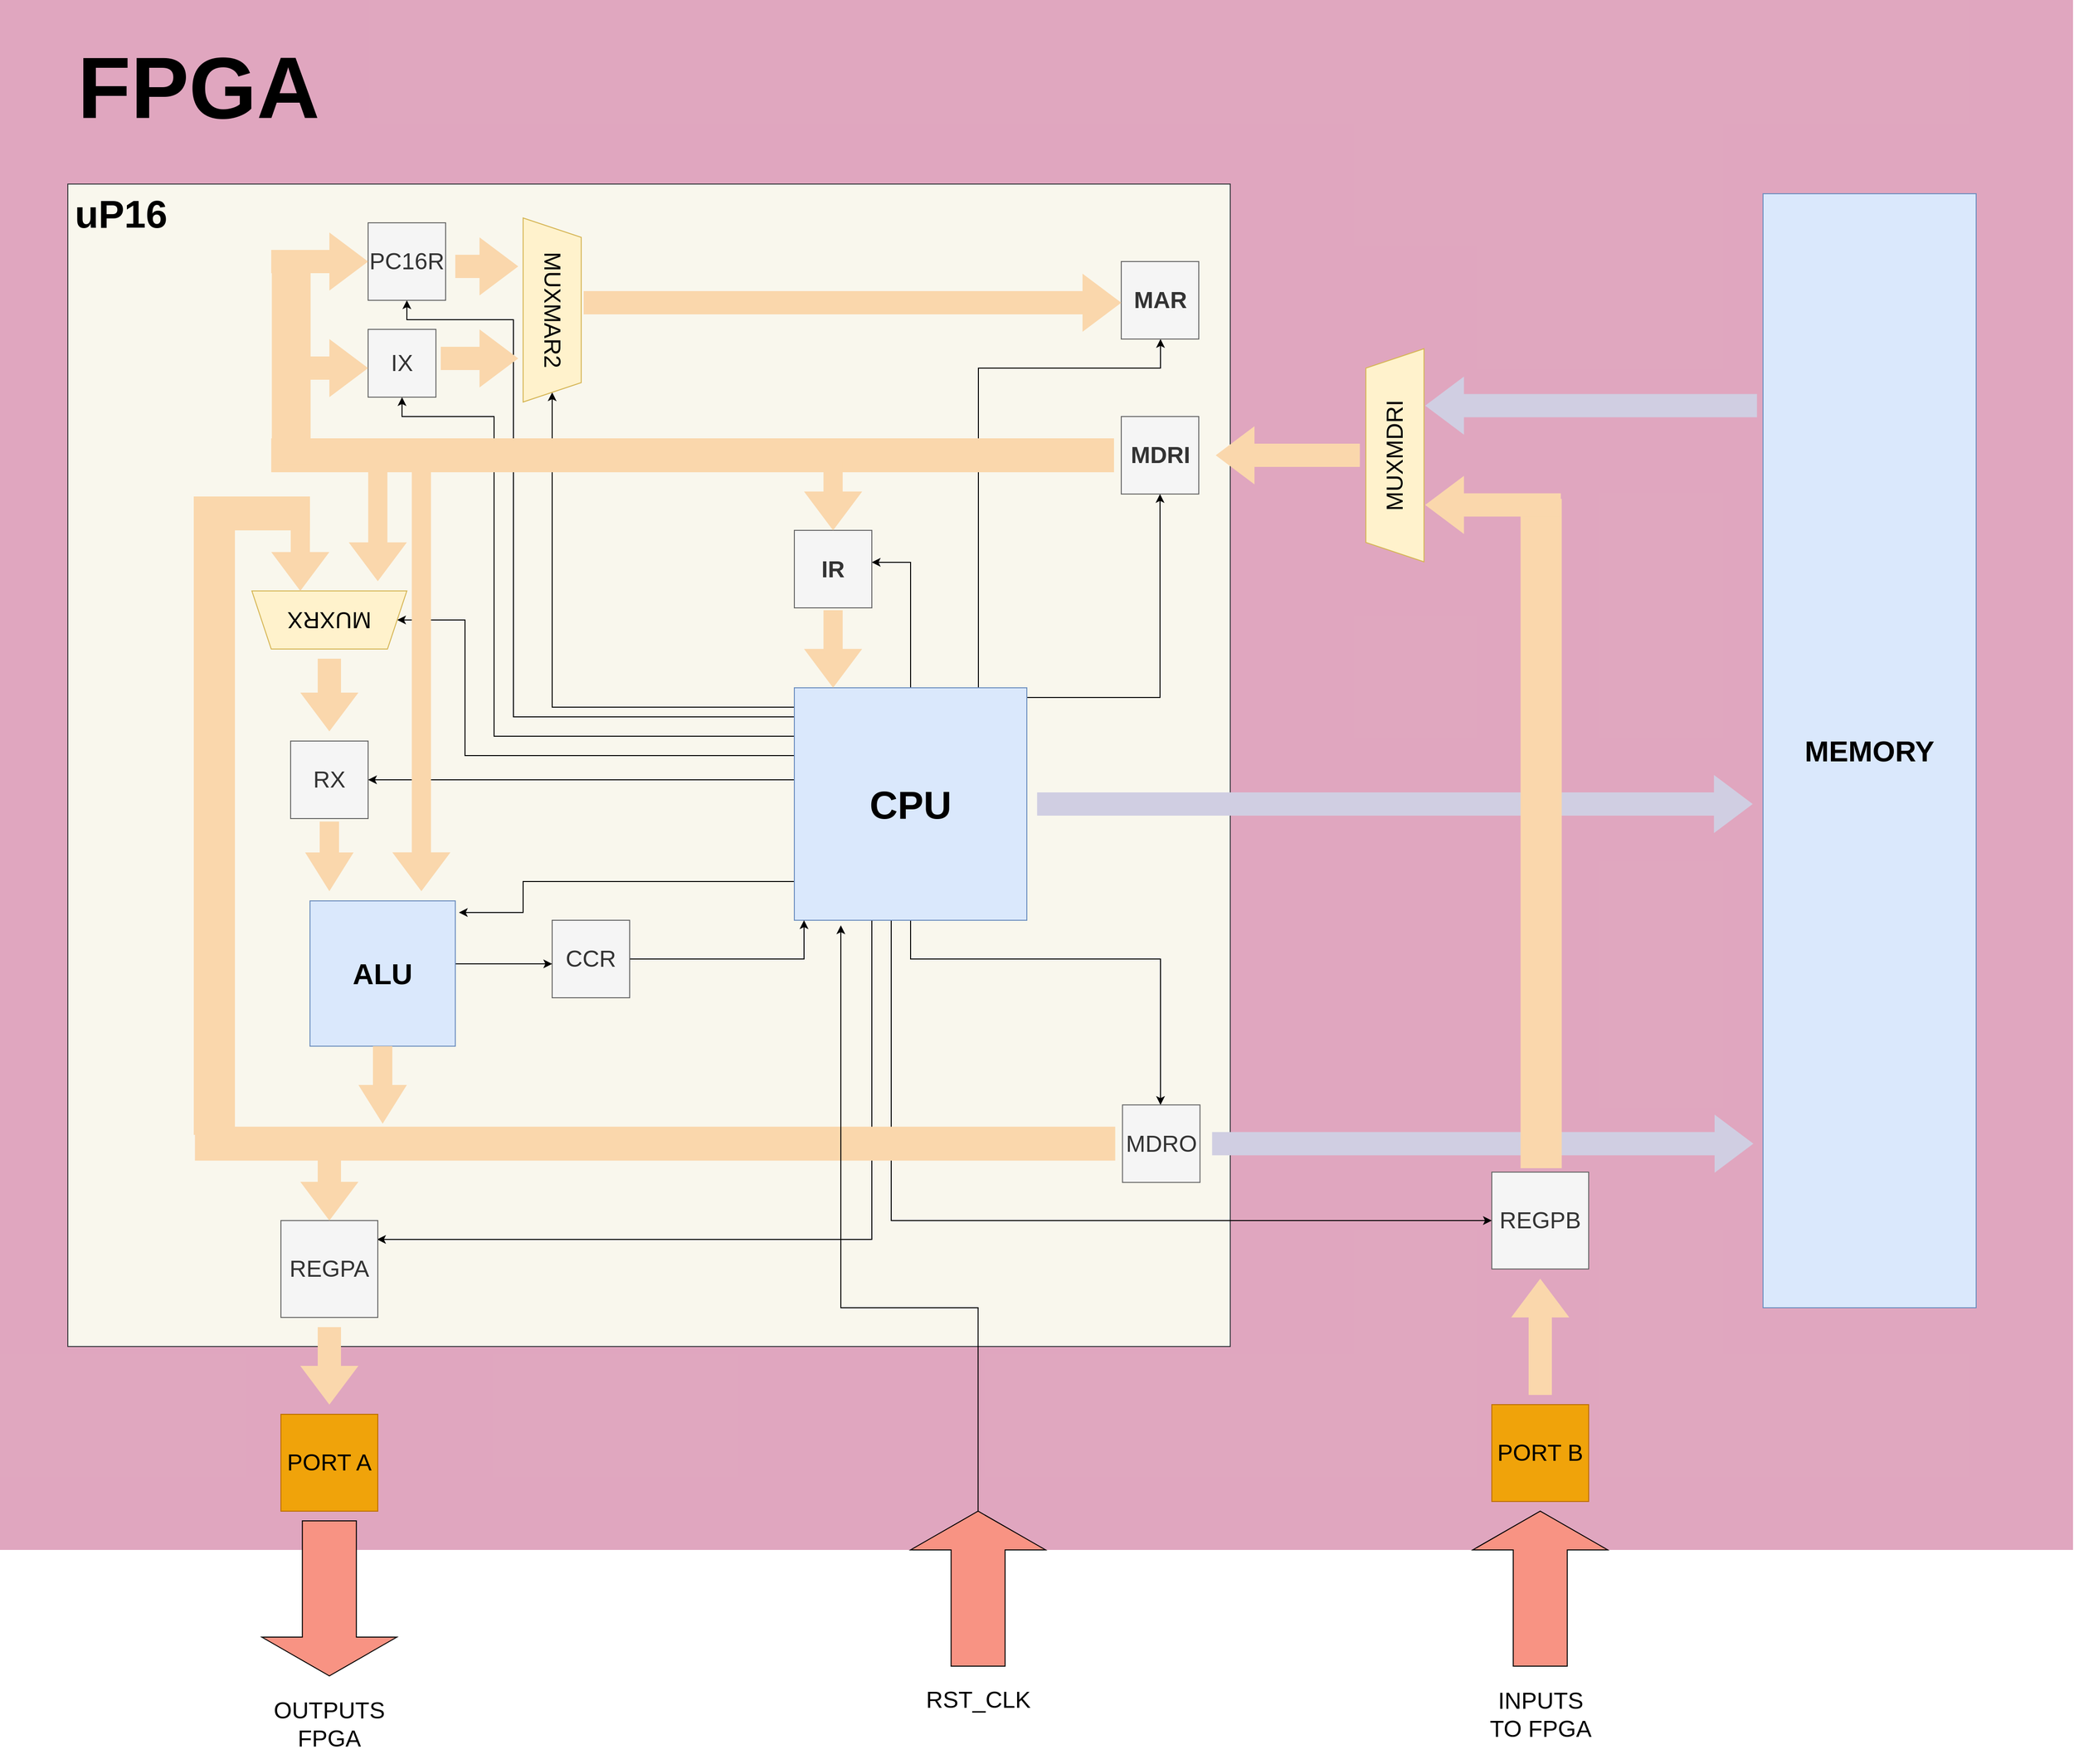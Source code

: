 <mxfile version="21.3.0" type="device">
  <diagram name="Página-1" id="ZcNabq-aFEKHEhBWhNkF">
    <mxGraphModel dx="3187" dy="2867" grid="1" gridSize="10" guides="1" tooltips="1" connect="1" arrows="1" fold="1" page="1" pageScale="1" pageWidth="827" pageHeight="1169" math="0" shadow="0">
      <root>
        <mxCell id="0" />
        <mxCell id="1" parent="0" />
        <mxCell id="BQeZC8B6REmf6_BrCCmU-63" value="h" style="rounded=0;whiteSpace=wrap;html=1;strokeColor=none;fillColor=#D381A4;opacity=70;" vertex="1" parent="1">
          <mxGeometry x="60" y="-150" width="2140" height="1600" as="geometry" />
        </mxCell>
        <mxCell id="BQeZC8B6REmf6_BrCCmU-1" value="" style="whiteSpace=wrap;html=1;aspect=fixed;fillColor=#f9f7ed;strokeColor=#36393d;" vertex="1" parent="1">
          <mxGeometry x="130" y="40" width="1200" height="1200" as="geometry" />
        </mxCell>
        <mxCell id="BQeZC8B6REmf6_BrCCmU-2" value="&lt;div style=&quot;font-size: 40px;&quot;&gt;&lt;font size=&quot;1&quot;&gt;&lt;b&gt;&lt;font style=&quot;font-size: 40px;&quot;&gt;uP16&lt;/font&gt;&lt;/b&gt;&lt;/font&gt;&lt;/div&gt;" style="text;html=1;strokeColor=none;fillColor=none;align=center;verticalAlign=middle;whiteSpace=wrap;rounded=0;" vertex="1" parent="1">
          <mxGeometry x="130" y="40" width="110" height="60" as="geometry" />
        </mxCell>
        <mxCell id="BQeZC8B6REmf6_BrCCmU-77" style="edgeStyle=orthogonalEdgeStyle;rounded=0;orthogonalLoop=1;jettySize=auto;html=1;entryX=1.025;entryY=0.08;entryDx=0;entryDy=0;entryPerimeter=0;" edge="1" parent="1" source="BQeZC8B6REmf6_BrCCmU-3" target="BQeZC8B6REmf6_BrCCmU-26">
          <mxGeometry relative="1" as="geometry">
            <mxPoint x="540" y="792" as="targetPoint" />
            <Array as="points">
              <mxPoint x="600" y="760" />
              <mxPoint x="600" y="792" />
            </Array>
          </mxGeometry>
        </mxCell>
        <mxCell id="BQeZC8B6REmf6_BrCCmU-78" style="edgeStyle=orthogonalEdgeStyle;rounded=0;orthogonalLoop=1;jettySize=auto;html=1;" edge="1" parent="1" source="BQeZC8B6REmf6_BrCCmU-3" target="BQeZC8B6REmf6_BrCCmU-12">
          <mxGeometry relative="1" as="geometry">
            <Array as="points">
              <mxPoint x="1000" y="840" />
              <mxPoint x="1258" y="840" />
            </Array>
          </mxGeometry>
        </mxCell>
        <mxCell id="BQeZC8B6REmf6_BrCCmU-80" style="edgeStyle=orthogonalEdgeStyle;rounded=0;orthogonalLoop=1;jettySize=auto;html=1;entryX=0;entryY=0.5;entryDx=0;entryDy=0;" edge="1" parent="1" source="BQeZC8B6REmf6_BrCCmU-3" target="BQeZC8B6REmf6_BrCCmU-14">
          <mxGeometry relative="1" as="geometry">
            <Array as="points">
              <mxPoint x="980" y="1110" />
            </Array>
          </mxGeometry>
        </mxCell>
        <mxCell id="BQeZC8B6REmf6_BrCCmU-81" style="edgeStyle=orthogonalEdgeStyle;rounded=0;orthogonalLoop=1;jettySize=auto;html=1;entryX=0.993;entryY=0.195;entryDx=0;entryDy=0;entryPerimeter=0;" edge="1" parent="1" source="BQeZC8B6REmf6_BrCCmU-3" target="BQeZC8B6REmf6_BrCCmU-13">
          <mxGeometry relative="1" as="geometry">
            <mxPoint x="470" y="1130" as="targetPoint" />
            <Array as="points">
              <mxPoint x="960" y="1130" />
            </Array>
          </mxGeometry>
        </mxCell>
        <mxCell id="BQeZC8B6REmf6_BrCCmU-82" style="edgeStyle=orthogonalEdgeStyle;rounded=0;orthogonalLoop=1;jettySize=auto;html=1;" edge="1" parent="1" source="BQeZC8B6REmf6_BrCCmU-3" target="BQeZC8B6REmf6_BrCCmU-10">
          <mxGeometry relative="1" as="geometry">
            <Array as="points">
              <mxPoint x="770" y="655" />
              <mxPoint x="770" y="655" />
            </Array>
          </mxGeometry>
        </mxCell>
        <mxCell id="BQeZC8B6REmf6_BrCCmU-83" style="edgeStyle=orthogonalEdgeStyle;rounded=0;orthogonalLoop=1;jettySize=auto;html=1;entryX=0;entryY=0.5;entryDx=0;entryDy=0;" edge="1" parent="1" source="BQeZC8B6REmf6_BrCCmU-3" target="BQeZC8B6REmf6_BrCCmU-22">
          <mxGeometry relative="1" as="geometry">
            <Array as="points">
              <mxPoint x="540" y="630" />
              <mxPoint x="540" y="490" />
            </Array>
          </mxGeometry>
        </mxCell>
        <mxCell id="BQeZC8B6REmf6_BrCCmU-84" style="edgeStyle=orthogonalEdgeStyle;rounded=0;orthogonalLoop=1;jettySize=auto;html=1;entryX=0.999;entryY=0.412;entryDx=0;entryDy=0;entryPerimeter=0;" edge="1" parent="1" source="BQeZC8B6REmf6_BrCCmU-3" target="BQeZC8B6REmf6_BrCCmU-4">
          <mxGeometry relative="1" as="geometry" />
        </mxCell>
        <mxCell id="BQeZC8B6REmf6_BrCCmU-85" style="edgeStyle=orthogonalEdgeStyle;rounded=0;orthogonalLoop=1;jettySize=auto;html=1;entryX=0.5;entryY=1;entryDx=0;entryDy=0;" edge="1" parent="1" source="BQeZC8B6REmf6_BrCCmU-3" target="BQeZC8B6REmf6_BrCCmU-5">
          <mxGeometry relative="1" as="geometry">
            <Array as="points">
              <mxPoint x="1258" y="570" />
            </Array>
          </mxGeometry>
        </mxCell>
        <mxCell id="BQeZC8B6REmf6_BrCCmU-87" style="edgeStyle=orthogonalEdgeStyle;rounded=0;orthogonalLoop=1;jettySize=auto;html=1;" edge="1" parent="1" source="BQeZC8B6REmf6_BrCCmU-3" target="BQeZC8B6REmf6_BrCCmU-6">
          <mxGeometry relative="1" as="geometry">
            <Array as="points">
              <mxPoint x="1070" y="230" />
              <mxPoint x="1258" y="230" />
            </Array>
          </mxGeometry>
        </mxCell>
        <mxCell id="BQeZC8B6REmf6_BrCCmU-88" style="edgeStyle=orthogonalEdgeStyle;rounded=0;orthogonalLoop=1;jettySize=auto;html=1;" edge="1" parent="1" source="BQeZC8B6REmf6_BrCCmU-3" target="BQeZC8B6REmf6_BrCCmU-21">
          <mxGeometry relative="1" as="geometry">
            <Array as="points">
              <mxPoint x="630" y="580" />
            </Array>
          </mxGeometry>
        </mxCell>
        <mxCell id="BQeZC8B6REmf6_BrCCmU-90" style="edgeStyle=orthogonalEdgeStyle;rounded=0;orthogonalLoop=1;jettySize=auto;html=1;entryX=0.5;entryY=1;entryDx=0;entryDy=0;" edge="1" parent="1" source="BQeZC8B6REmf6_BrCCmU-3" target="BQeZC8B6REmf6_BrCCmU-8">
          <mxGeometry relative="1" as="geometry">
            <Array as="points">
              <mxPoint x="570" y="610" />
              <mxPoint x="570" y="280" />
              <mxPoint x="475" y="280" />
            </Array>
          </mxGeometry>
        </mxCell>
        <mxCell id="BQeZC8B6REmf6_BrCCmU-91" style="edgeStyle=orthogonalEdgeStyle;rounded=0;orthogonalLoop=1;jettySize=auto;html=1;" edge="1" parent="1" source="BQeZC8B6REmf6_BrCCmU-3" target="BQeZC8B6REmf6_BrCCmU-9">
          <mxGeometry relative="1" as="geometry">
            <Array as="points">
              <mxPoint x="590" y="590" />
              <mxPoint x="590" y="180" />
              <mxPoint x="480" y="180" />
            </Array>
          </mxGeometry>
        </mxCell>
        <mxCell id="BQeZC8B6REmf6_BrCCmU-3" value="&lt;font size=&quot;1&quot;&gt;&lt;b style=&quot;font-size: 40px;&quot;&gt;CPU&lt;/b&gt;&lt;/font&gt;" style="whiteSpace=wrap;html=1;aspect=fixed;fillColor=#dae8fc;strokeColor=#6c8ebf;" vertex="1" parent="1">
          <mxGeometry x="880" y="560" width="240" height="240" as="geometry" />
        </mxCell>
        <mxCell id="BQeZC8B6REmf6_BrCCmU-4" value="&lt;font style=&quot;font-size: 24px;&quot;&gt;&lt;b style=&quot;font-size: 24px;&quot;&gt;IR&lt;/b&gt;&lt;/font&gt;" style="whiteSpace=wrap;html=1;aspect=fixed;fillColor=#f5f5f5;fontColor=#333333;strokeColor=#666666;fontSize=24;" vertex="1" parent="1">
          <mxGeometry x="880" y="397.5" width="80" height="80" as="geometry" />
        </mxCell>
        <mxCell id="BQeZC8B6REmf6_BrCCmU-5" value="&lt;div style=&quot;font-size: 24px;&quot;&gt;&lt;font style=&quot;font-size: 24px;&quot;&gt;&lt;b style=&quot;font-size: 24px;&quot;&gt;MDRI&lt;/b&gt;&lt;/font&gt;&lt;/div&gt;" style="whiteSpace=wrap;html=1;aspect=fixed;fillColor=#f5f5f5;fontColor=#333333;strokeColor=#666666;fontSize=24;" vertex="1" parent="1">
          <mxGeometry x="1217.5" y="280" width="80" height="80" as="geometry" />
        </mxCell>
        <mxCell id="BQeZC8B6REmf6_BrCCmU-6" value="&lt;div style=&quot;font-size: 24px;&quot;&gt;&lt;b style=&quot;font-size: 24px;&quot;&gt;MAR&lt;/b&gt;&lt;/div&gt;" style="whiteSpace=wrap;html=1;aspect=fixed;fillColor=#f5f5f5;fontColor=#333333;strokeColor=#666666;fontSize=24;" vertex="1" parent="1">
          <mxGeometry x="1217.5" y="120" width="80" height="80" as="geometry" />
        </mxCell>
        <mxCell id="BQeZC8B6REmf6_BrCCmU-8" value="IX" style="whiteSpace=wrap;html=1;aspect=fixed;fillColor=#f5f5f5;fontColor=#333333;strokeColor=#666666;fontSize=24;" vertex="1" parent="1">
          <mxGeometry x="440" y="190" width="70" height="70" as="geometry" />
        </mxCell>
        <mxCell id="BQeZC8B6REmf6_BrCCmU-9" value="PC16R" style="whiteSpace=wrap;html=1;aspect=fixed;fillColor=#f5f5f5;fontColor=#333333;strokeColor=#666666;fontSize=24;" vertex="1" parent="1">
          <mxGeometry x="440" y="80" width="80" height="80" as="geometry" />
        </mxCell>
        <mxCell id="BQeZC8B6REmf6_BrCCmU-10" value="RX" style="whiteSpace=wrap;html=1;aspect=fixed;fillColor=#f5f5f5;fontColor=#333333;strokeColor=#666666;fontSize=24;" vertex="1" parent="1">
          <mxGeometry x="360" y="615" width="80" height="80" as="geometry" />
        </mxCell>
        <mxCell id="BQeZC8B6REmf6_BrCCmU-73" style="edgeStyle=orthogonalEdgeStyle;rounded=0;orthogonalLoop=1;jettySize=auto;html=1;" edge="1" parent="1" source="BQeZC8B6REmf6_BrCCmU-11">
          <mxGeometry relative="1" as="geometry">
            <mxPoint x="890" y="800" as="targetPoint" />
            <Array as="points">
              <mxPoint x="890" y="840" />
            </Array>
          </mxGeometry>
        </mxCell>
        <mxCell id="BQeZC8B6REmf6_BrCCmU-11" value="CCR" style="whiteSpace=wrap;html=1;aspect=fixed;fillColor=#f5f5f5;fontColor=#333333;strokeColor=#666666;fontSize=24;" vertex="1" parent="1">
          <mxGeometry x="630" y="800" width="80" height="80" as="geometry" />
        </mxCell>
        <mxCell id="BQeZC8B6REmf6_BrCCmU-12" value="MDRO" style="whiteSpace=wrap;html=1;aspect=fixed;fillColor=#f5f5f5;fontColor=#333333;strokeColor=#666666;fontSize=24;" vertex="1" parent="1">
          <mxGeometry x="1218.75" y="990.62" width="80" height="80" as="geometry" />
        </mxCell>
        <mxCell id="BQeZC8B6REmf6_BrCCmU-13" value="REGPA" style="whiteSpace=wrap;html=1;aspect=fixed;fillColor=#f5f5f5;fontColor=#333333;strokeColor=#666666;fontSize=24;" vertex="1" parent="1">
          <mxGeometry x="350" y="1110" width="100" height="100" as="geometry" />
        </mxCell>
        <mxCell id="BQeZC8B6REmf6_BrCCmU-14" value="REGPB" style="whiteSpace=wrap;html=1;aspect=fixed;fillColor=#f5f5f5;fontColor=#333333;strokeColor=#666666;fontSize=24;" vertex="1" parent="1">
          <mxGeometry x="1600" y="1060" width="100" height="100" as="geometry" />
        </mxCell>
        <mxCell id="BQeZC8B6REmf6_BrCCmU-18" value="&lt;font size=&quot;1&quot;&gt;&lt;b&gt;&lt;font style=&quot;font-size: 30px;&quot;&gt;MEMORY&lt;/font&gt;&lt;/b&gt;&lt;/font&gt;" style="rounded=0;whiteSpace=wrap;html=1;fillColor=#dae8fc;strokeColor=#6c8ebf;" vertex="1" parent="1">
          <mxGeometry x="1880" y="50" width="220" height="1150" as="geometry" />
        </mxCell>
        <mxCell id="BQeZC8B6REmf6_BrCCmU-20" value="&lt;div style=&quot;font-size: 24px;&quot;&gt;MUXMDRI&lt;/div&gt;" style="shape=trapezoid;perimeter=trapezoidPerimeter;whiteSpace=wrap;html=1;fixedSize=1;rotation=-90;fillColor=#fff2cc;strokeColor=#d6b656;fontSize=24;" vertex="1" parent="1">
          <mxGeometry x="1390" y="290" width="220" height="60" as="geometry" />
        </mxCell>
        <mxCell id="BQeZC8B6REmf6_BrCCmU-21" value="MUXMAR2" style="shape=trapezoid;perimeter=trapezoidPerimeter;whiteSpace=wrap;html=1;fixedSize=1;rotation=90;fillColor=#fff2cc;strokeColor=#d6b656;fontSize=24;" vertex="1" parent="1">
          <mxGeometry x="535" y="140" width="190" height="60" as="geometry" />
        </mxCell>
        <mxCell id="BQeZC8B6REmf6_BrCCmU-22" value="&lt;div style=&quot;font-size: 24px;&quot;&gt;&lt;font style=&quot;font-size: 24px;&quot;&gt;MUXRX&lt;/font&gt;&lt;/div&gt;" style="shape=trapezoid;perimeter=trapezoidPerimeter;whiteSpace=wrap;html=1;fixedSize=1;rotation=-180;fillColor=#fff2cc;strokeColor=#d6b656;" vertex="1" parent="1">
          <mxGeometry x="320" y="460" width="160" height="60" as="geometry" />
        </mxCell>
        <mxCell id="BQeZC8B6REmf6_BrCCmU-72" style="edgeStyle=orthogonalEdgeStyle;rounded=0;orthogonalLoop=1;jettySize=auto;html=1;" edge="1" parent="1" source="BQeZC8B6REmf6_BrCCmU-26" target="BQeZC8B6REmf6_BrCCmU-11">
          <mxGeometry relative="1" as="geometry">
            <Array as="points">
              <mxPoint x="590" y="845" />
              <mxPoint x="590" y="845" />
            </Array>
          </mxGeometry>
        </mxCell>
        <mxCell id="BQeZC8B6REmf6_BrCCmU-26" value="&lt;font size=&quot;1&quot;&gt;&lt;b style=&quot;font-size: 30px;&quot;&gt;ALU&lt;/b&gt;&lt;/font&gt;" style="whiteSpace=wrap;html=1;aspect=fixed;fillColor=#dae8fc;strokeColor=#6c8ebf;" vertex="1" parent="1">
          <mxGeometry x="380" y="780" width="150" height="150" as="geometry" />
        </mxCell>
        <mxCell id="BQeZC8B6REmf6_BrCCmU-29" value="" style="html=1;shadow=0;dashed=0;align=center;verticalAlign=middle;shape=mxgraph.arrows2.arrow;dy=0.6;dx=40;direction=south;notch=0;fillColor=#fad7ac;strokeColor=none;" vertex="1" parent="1">
          <mxGeometry x="375" y="698.13" width="50" height="71.87" as="geometry" />
        </mxCell>
        <mxCell id="BQeZC8B6REmf6_BrCCmU-32" value="" style="rounded=0;whiteSpace=wrap;html=1;strokeColor=none;fillColor=#fad7ac;" vertex="1" parent="1">
          <mxGeometry x="340" y="302.5" width="870" height="35" as="geometry" />
        </mxCell>
        <mxCell id="BQeZC8B6REmf6_BrCCmU-33" value="" style="html=1;shadow=0;dashed=0;align=center;verticalAlign=middle;shape=mxgraph.arrows2.arrow;dy=0.67;dx=40.08;direction=south;notch=0;fillColor=#fad7ac;strokeColor=none;" vertex="1" parent="1">
          <mxGeometry x="420" y="310" width="60" height="140" as="geometry" />
        </mxCell>
        <mxCell id="BQeZC8B6REmf6_BrCCmU-35" value="" style="html=1;shadow=0;dashed=0;align=center;verticalAlign=middle;shape=mxgraph.arrows2.arrow;dy=0.6;dx=40;direction=south;notch=0;fillColor=#fad7ac;strokeColor=none;rotation=-90;" vertex="1" parent="1">
          <mxGeometry x="910" y="-115" width="60" height="555" as="geometry" />
        </mxCell>
        <mxCell id="BQeZC8B6REmf6_BrCCmU-37" value="" style="html=1;shadow=0;dashed=0;align=center;verticalAlign=middle;shape=mxgraph.arrows2.arrow;dy=0.6;dx=40;direction=south;notch=0;fillColor=#fad7ac;strokeColor=none;rotation=-90;" vertex="1" parent="1">
          <mxGeometry x="532.5" y="92.5" width="60" height="65" as="geometry" />
        </mxCell>
        <mxCell id="BQeZC8B6REmf6_BrCCmU-38" value="" style="html=1;shadow=0;dashed=0;align=center;verticalAlign=middle;shape=mxgraph.arrows2.arrow;dy=0.6;dx=40;direction=south;notch=0;fillColor=#fad7ac;strokeColor=none;rotation=-90;" vertex="1" parent="1">
          <mxGeometry x="525" y="180" width="60" height="80" as="geometry" />
        </mxCell>
        <mxCell id="BQeZC8B6REmf6_BrCCmU-40" value="" style="rounded=0;whiteSpace=wrap;html=1;strokeColor=none;fillColor=#fad7ac;rotation=90;" vertex="1" parent="1">
          <mxGeometry x="261.25" y="210" width="198.75" height="40" as="geometry" />
        </mxCell>
        <mxCell id="BQeZC8B6REmf6_BrCCmU-41" value="" style="html=1;shadow=0;dashed=0;align=center;verticalAlign=middle;shape=mxgraph.arrows2.arrow;dy=0.6;dx=40;direction=south;notch=0;fillColor=#fad7ac;strokeColor=none;rotation=-90;" vertex="1" parent="1">
          <mxGeometry x="360" y="70" width="60" height="100" as="geometry" />
        </mxCell>
        <mxCell id="BQeZC8B6REmf6_BrCCmU-42" value="" style="html=1;shadow=0;dashed=0;align=center;verticalAlign=middle;shape=mxgraph.arrows2.arrow;dy=0.6;dx=40;direction=south;notch=0;fillColor=#fad7ac;strokeColor=none;rotation=-90;" vertex="1" parent="1">
          <mxGeometry x="370" y="190" width="60" height="80" as="geometry" />
        </mxCell>
        <mxCell id="BQeZC8B6REmf6_BrCCmU-43" value="" style="rounded=0;whiteSpace=wrap;html=1;strokeColor=none;fillColor=#fad7ac;" vertex="1" parent="1">
          <mxGeometry x="261.25" y="1013.12" width="950" height="35" as="geometry" />
        </mxCell>
        <mxCell id="BQeZC8B6REmf6_BrCCmU-44" value="" style="rounded=0;whiteSpace=wrap;html=1;strokeColor=none;fillColor=#fad7ac;rotation=90;" vertex="1" parent="1">
          <mxGeometry x="-31.7" y="687.34" width="625.93" height="42.5" as="geometry" />
        </mxCell>
        <mxCell id="BQeZC8B6REmf6_BrCCmU-45" value="" style="html=1;shadow=0;dashed=0;align=center;verticalAlign=middle;shape=mxgraph.arrows2.arrow;dy=0.6;dx=40;direction=south;notch=0;fillColor=#fad7ac;strokeColor=none;" vertex="1" parent="1">
          <mxGeometry x="370" y="530" width="60" height="75" as="geometry" />
        </mxCell>
        <mxCell id="BQeZC8B6REmf6_BrCCmU-46" value="" style="html=1;shadow=0;dashed=0;align=center;verticalAlign=middle;shape=mxgraph.arrows2.arrow;dy=0.67;dx=40.08;direction=south;notch=0;fillColor=#fad7ac;strokeColor=none;" vertex="1" parent="1">
          <mxGeometry x="340" y="390" width="60" height="70" as="geometry" />
        </mxCell>
        <mxCell id="BQeZC8B6REmf6_BrCCmU-47" value="" style="rounded=0;whiteSpace=wrap;html=1;strokeColor=none;fillColor=#fad7ac;" vertex="1" parent="1">
          <mxGeometry x="260" y="362.5" width="120" height="35" as="geometry" />
        </mxCell>
        <mxCell id="BQeZC8B6REmf6_BrCCmU-48" value="" style="html=1;shadow=0;dashed=0;align=center;verticalAlign=middle;shape=mxgraph.arrows2.arrow;dy=0.6;dx=40;direction=south;notch=0;fillColor=#fad7ac;strokeColor=none;rotation=90;" vertex="1" parent="1">
          <mxGeometry x="1359.38" y="245.63" width="60" height="148.75" as="geometry" />
        </mxCell>
        <mxCell id="BQeZC8B6REmf6_BrCCmU-52" value="" style="html=1;shadow=0;dashed=0;align=center;verticalAlign=middle;shape=mxgraph.arrows2.arrow;dy=0.67;dx=40.08;direction=south;notch=0;fillColor=#fad7ac;strokeColor=none;" vertex="1" parent="1">
          <mxGeometry x="890" y="327.5" width="60" height="70" as="geometry" />
        </mxCell>
        <mxCell id="BQeZC8B6REmf6_BrCCmU-53" value="" style="html=1;shadow=0;dashed=0;align=center;verticalAlign=middle;shape=mxgraph.arrows2.arrow;dy=0.67;dx=40.08;direction=south;notch=0;fillColor=#fad7ac;strokeColor=none;" vertex="1" parent="1">
          <mxGeometry x="890" y="480" width="60" height="80" as="geometry" />
        </mxCell>
        <mxCell id="BQeZC8B6REmf6_BrCCmU-54" value="" style="html=1;shadow=0;dashed=0;align=center;verticalAlign=middle;shape=mxgraph.arrows2.arrow;dy=0.6;dx=40;direction=south;notch=0;fillColor=#fad7ac;strokeColor=none;" vertex="1" parent="1">
          <mxGeometry x="370" y="1030" width="60" height="80" as="geometry" />
        </mxCell>
        <mxCell id="BQeZC8B6REmf6_BrCCmU-55" value="PORT A" style="whiteSpace=wrap;html=1;aspect=fixed;fillColor=#f0a30a;fontColor=#000000;strokeColor=#BD7000;fontSize=24;" vertex="1" parent="1">
          <mxGeometry x="350" y="1310" width="100" height="100" as="geometry" />
        </mxCell>
        <mxCell id="BQeZC8B6REmf6_BrCCmU-59" value="" style="html=1;shadow=0;dashed=0;align=center;verticalAlign=middle;shape=mxgraph.arrows2.arrow;dy=0.6;dx=40;direction=south;notch=0;fillColor=#fad7ac;strokeColor=none;" vertex="1" parent="1">
          <mxGeometry x="370" y="1220" width="60" height="80" as="geometry" />
        </mxCell>
        <mxCell id="BQeZC8B6REmf6_BrCCmU-60" value="PORT B" style="whiteSpace=wrap;html=1;aspect=fixed;fillColor=#f0a30a;fontColor=#000000;strokeColor=#BD7000;fontSize=24;" vertex="1" parent="1">
          <mxGeometry x="1600" y="1300" width="100" height="100" as="geometry" />
        </mxCell>
        <mxCell id="BQeZC8B6REmf6_BrCCmU-61" value="" style="html=1;shadow=0;dashed=0;align=center;verticalAlign=middle;shape=mxgraph.arrows2.arrow;dy=0.6;dx=40;direction=south;notch=0;fillColor=#fad7ac;strokeColor=none;rotation=-180;" vertex="1" parent="1">
          <mxGeometry x="1620" y="1170" width="60" height="120" as="geometry" />
        </mxCell>
        <mxCell id="BQeZC8B6REmf6_BrCCmU-64" value="&lt;font style=&quot;font-size: 90px;&quot;&gt;&lt;b&gt;FPGA&lt;/b&gt;&lt;/font&gt;" style="text;html=1;strokeColor=none;fillColor=none;align=center;verticalAlign=middle;whiteSpace=wrap;rounded=0;" vertex="1" parent="1">
          <mxGeometry x="70" y="-150" width="390" height="180" as="geometry" />
        </mxCell>
        <mxCell id="BQeZC8B6REmf6_BrCCmU-65" value="" style="html=1;shadow=0;dashed=0;align=center;verticalAlign=middle;shape=mxgraph.arrows2.arrow;dy=0.6;dx=40;direction=south;notch=0;fillColor=#d0cee2;strokeColor=none;rotation=-90;" vertex="1" parent="1">
          <mxGeometry x="1560.63" y="751.25" width="60" height="558.75" as="geometry" />
        </mxCell>
        <mxCell id="BQeZC8B6REmf6_BrCCmU-66" value="" style="html=1;shadow=0;dashed=0;align=center;verticalAlign=middle;shape=mxgraph.arrows2.arrow;dy=0.6;dx=40;direction=south;notch=0;fillColor=#d0cee2;strokeColor=none;rotation=-90;" vertex="1" parent="1">
          <mxGeometry x="1469.98" y="310.64" width="60" height="738.69" as="geometry" />
        </mxCell>
        <mxCell id="BQeZC8B6REmf6_BrCCmU-75" value="" style="html=1;shadow=0;dashed=0;align=center;verticalAlign=middle;shape=mxgraph.arrows2.arrow;dy=0.67;dx=40.08;direction=south;notch=0;fillColor=#fad7ac;strokeColor=none;" vertex="1" parent="1">
          <mxGeometry x="465" y="330" width="60" height="440" as="geometry" />
        </mxCell>
        <mxCell id="BQeZC8B6REmf6_BrCCmU-92" value="" style="html=1;shadow=0;dashed=0;align=center;verticalAlign=middle;shape=mxgraph.arrows2.arrow;dy=0.6;dx=40;direction=south;notch=0;fillColor=#d0cee2;strokeColor=none;rotation=90;" vertex="1" parent="1">
          <mxGeometry x="1672.5" y="97.5" width="60" height="342.5" as="geometry" />
        </mxCell>
        <mxCell id="BQeZC8B6REmf6_BrCCmU-93" value="" style="rounded=0;whiteSpace=wrap;html=1;strokeColor=none;fillColor=#fad7ac;rotation=90;" vertex="1" parent="1">
          <mxGeometry x="1305.47" y="689.22" width="690.95" height="42.5" as="geometry" />
        </mxCell>
        <mxCell id="BQeZC8B6REmf6_BrCCmU-94" value="" style="html=1;shadow=0;dashed=0;align=center;verticalAlign=middle;shape=mxgraph.arrows2.arrow;dy=0.6;dx=40;direction=south;notch=0;fillColor=#fad7ac;strokeColor=none;rotation=90;" vertex="1" parent="1">
          <mxGeometry x="1571.25" y="301.25" width="60" height="140" as="geometry" />
        </mxCell>
        <mxCell id="BQeZC8B6REmf6_BrCCmU-99" value="" style="html=1;shadow=0;dashed=0;align=center;verticalAlign=middle;shape=mxgraph.arrows2.arrow;dy=0.6;dx=40;direction=south;notch=0;fillColor=#F89383;strokeColor=default;rotation=-180;" vertex="1" parent="1">
          <mxGeometry x="1580.31" y="1410" width="139.38" height="160" as="geometry" />
        </mxCell>
        <mxCell id="BQeZC8B6REmf6_BrCCmU-100" value="" style="html=1;shadow=0;dashed=0;align=center;verticalAlign=middle;shape=mxgraph.arrows2.arrow;dy=0.6;dx=40;direction=south;notch=0;fillColor=#F89383;strokeColor=default;rotation=0;" vertex="1" parent="1">
          <mxGeometry x="330.31" y="1420" width="139.38" height="160" as="geometry" />
        </mxCell>
        <mxCell id="BQeZC8B6REmf6_BrCCmU-102" style="edgeStyle=orthogonalEdgeStyle;rounded=0;orthogonalLoop=1;jettySize=auto;html=1;entryX=0.2;entryY=1.022;entryDx=0;entryDy=0;entryPerimeter=0;" edge="1" parent="1" source="BQeZC8B6REmf6_BrCCmU-101" target="BQeZC8B6REmf6_BrCCmU-3">
          <mxGeometry relative="1" as="geometry">
            <Array as="points">
              <mxPoint x="1070" y="1200" />
              <mxPoint x="928" y="1200" />
            </Array>
          </mxGeometry>
        </mxCell>
        <mxCell id="BQeZC8B6REmf6_BrCCmU-101" value="" style="html=1;shadow=0;dashed=0;align=center;verticalAlign=middle;shape=mxgraph.arrows2.arrow;dy=0.6;dx=40;direction=south;notch=0;fillColor=#F89383;strokeColor=default;rotation=-180;" vertex="1" parent="1">
          <mxGeometry x="1000.0" y="1410" width="139.38" height="160" as="geometry" />
        </mxCell>
        <mxCell id="BQeZC8B6REmf6_BrCCmU-103" value="&lt;font style=&quot;font-size: 24px;&quot;&gt;RST_CLK&lt;/font&gt;" style="text;html=1;strokeColor=none;fillColor=none;align=center;verticalAlign=middle;whiteSpace=wrap;rounded=0;" vertex="1" parent="1">
          <mxGeometry x="1039.69" y="1590" width="60" height="30" as="geometry" />
        </mxCell>
        <mxCell id="BQeZC8B6REmf6_BrCCmU-104" value="&lt;font style=&quot;font-size: 24px;&quot;&gt;INPUTS TO FPGA&lt;br&gt;&lt;/font&gt;" style="text;html=1;strokeColor=none;fillColor=none;align=center;verticalAlign=middle;whiteSpace=wrap;rounded=0;" vertex="1" parent="1">
          <mxGeometry x="1591.42" y="1580" width="119.05" height="80" as="geometry" />
        </mxCell>
        <mxCell id="BQeZC8B6REmf6_BrCCmU-107" value="&lt;font style=&quot;font-size: 24px;&quot;&gt;OUTPUTS FPGA&lt;br&gt;&lt;/font&gt;" style="text;html=1;strokeColor=none;fillColor=none;align=center;verticalAlign=middle;whiteSpace=wrap;rounded=0;" vertex="1" parent="1">
          <mxGeometry x="335" y="1590" width="130" height="80" as="geometry" />
        </mxCell>
        <mxCell id="BQeZC8B6REmf6_BrCCmU-108" value="" style="html=1;shadow=0;dashed=0;align=center;verticalAlign=middle;shape=mxgraph.arrows2.arrow;dy=0.6;dx=40;direction=south;notch=0;fillColor=#fad7ac;strokeColor=none;" vertex="1" parent="1">
          <mxGeometry x="430" y="930" width="50" height="80" as="geometry" />
        </mxCell>
      </root>
    </mxGraphModel>
  </diagram>
</mxfile>
